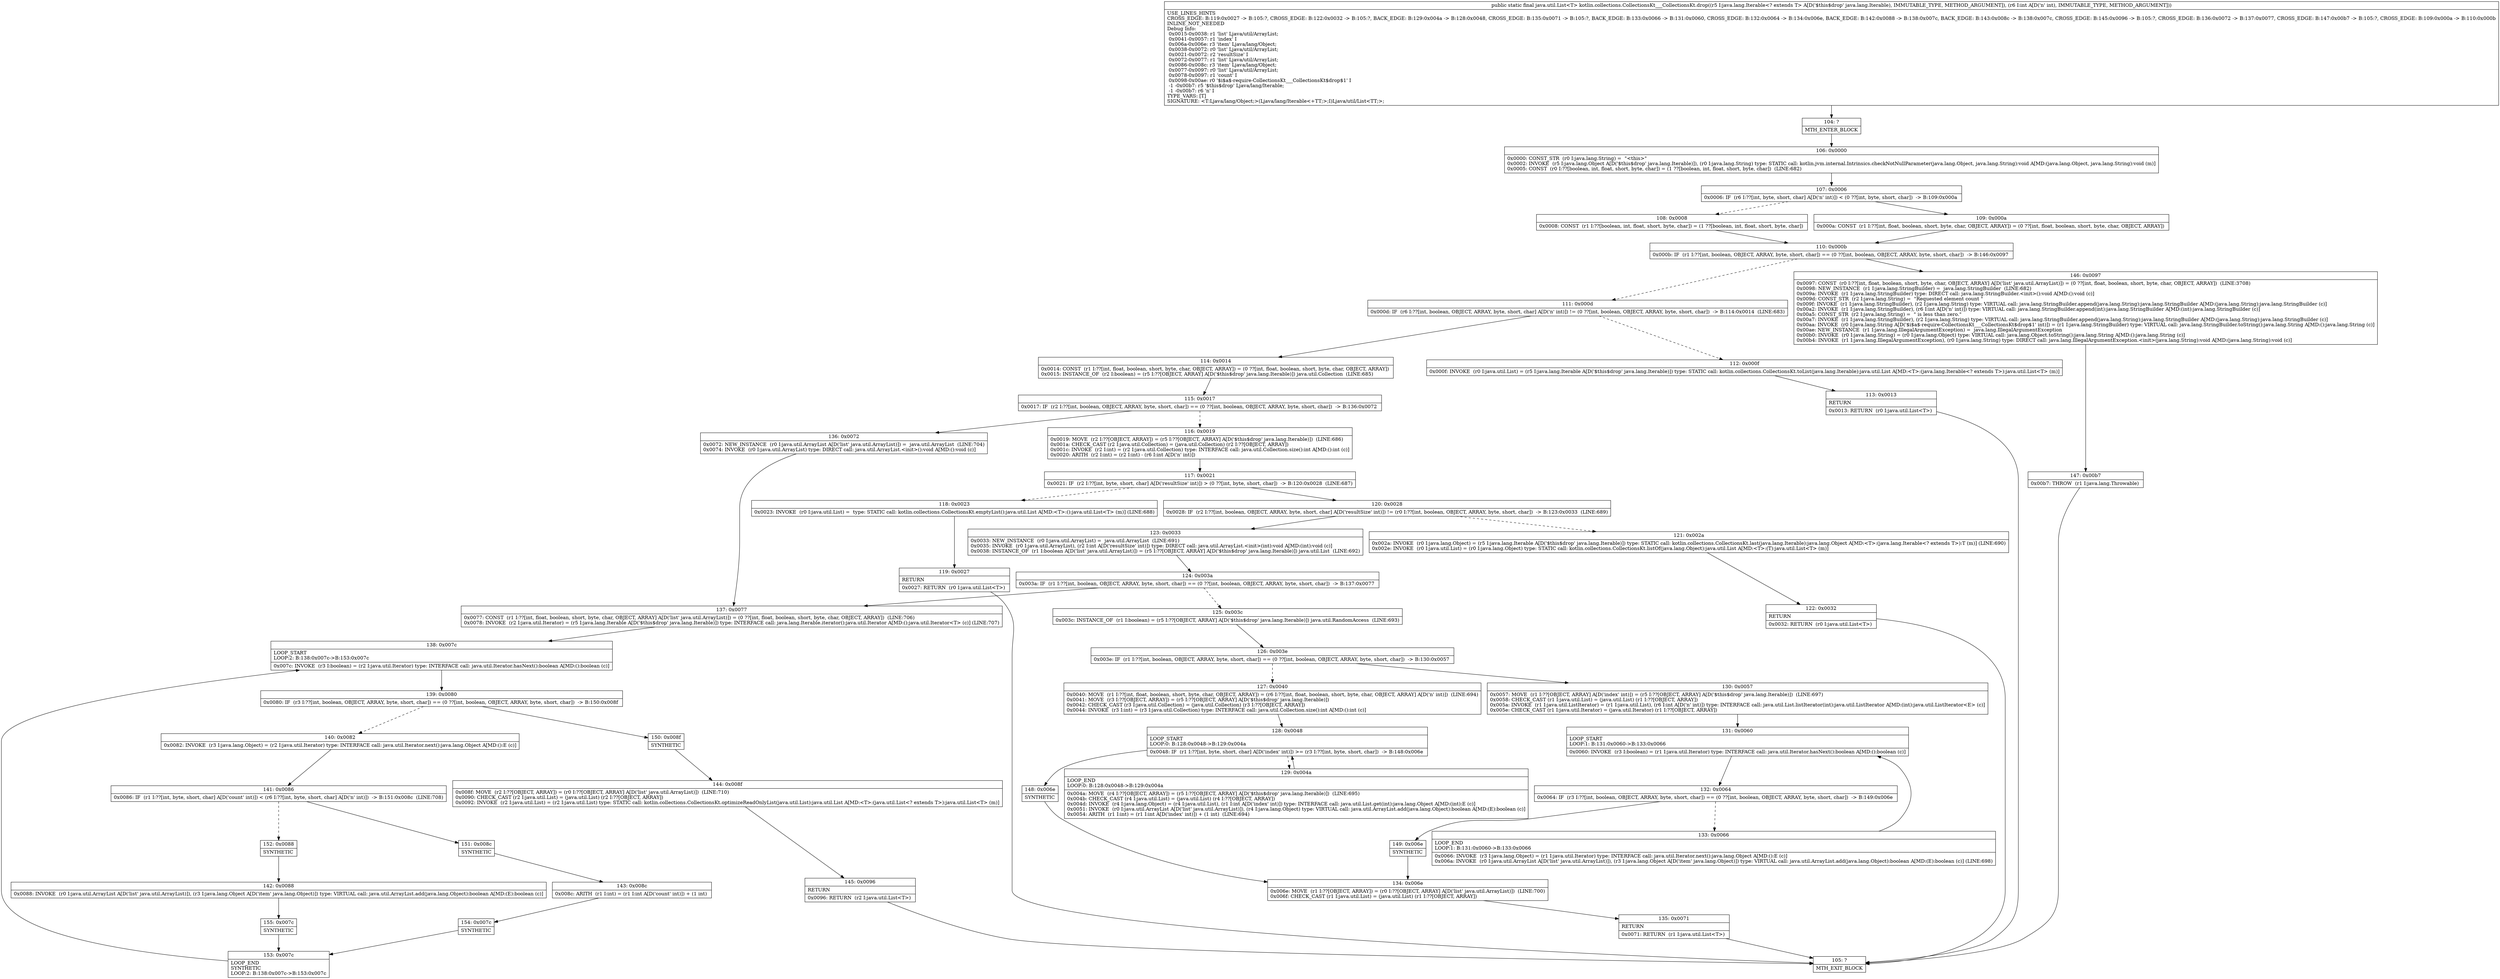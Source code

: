 digraph "CFG forkotlin.collections.CollectionsKt___CollectionsKt.drop(Ljava\/lang\/Iterable;I)Ljava\/util\/List;" {
Node_104 [shape=record,label="{104\:\ ?|MTH_ENTER_BLOCK\l}"];
Node_106 [shape=record,label="{106\:\ 0x0000|0x0000: CONST_STR  (r0 I:java.lang.String) =  \"\<this\>\" \l0x0002: INVOKE  (r5 I:java.lang.Object A[D('$this$drop' java.lang.Iterable)]), (r0 I:java.lang.String) type: STATIC call: kotlin.jvm.internal.Intrinsics.checkNotNullParameter(java.lang.Object, java.lang.String):void A[MD:(java.lang.Object, java.lang.String):void (m)]\l0x0005: CONST  (r0 I:??[boolean, int, float, short, byte, char]) = (1 ??[boolean, int, float, short, byte, char])  (LINE:682)\l}"];
Node_107 [shape=record,label="{107\:\ 0x0006|0x0006: IF  (r6 I:??[int, byte, short, char] A[D('n' int)]) \< (0 ??[int, byte, short, char])  \-\> B:109:0x000a \l}"];
Node_108 [shape=record,label="{108\:\ 0x0008|0x0008: CONST  (r1 I:??[boolean, int, float, short, byte, char]) = (1 ??[boolean, int, float, short, byte, char]) \l}"];
Node_110 [shape=record,label="{110\:\ 0x000b|0x000b: IF  (r1 I:??[int, boolean, OBJECT, ARRAY, byte, short, char]) == (0 ??[int, boolean, OBJECT, ARRAY, byte, short, char])  \-\> B:146:0x0097 \l}"];
Node_111 [shape=record,label="{111\:\ 0x000d|0x000d: IF  (r6 I:??[int, boolean, OBJECT, ARRAY, byte, short, char] A[D('n' int)]) != (0 ??[int, boolean, OBJECT, ARRAY, byte, short, char])  \-\> B:114:0x0014  (LINE:683)\l}"];
Node_112 [shape=record,label="{112\:\ 0x000f|0x000f: INVOKE  (r0 I:java.util.List) = (r5 I:java.lang.Iterable A[D('$this$drop' java.lang.Iterable)]) type: STATIC call: kotlin.collections.CollectionsKt.toList(java.lang.Iterable):java.util.List A[MD:\<T\>:(java.lang.Iterable\<? extends T\>):java.util.List\<T\> (m)]\l}"];
Node_113 [shape=record,label="{113\:\ 0x0013|RETURN\l|0x0013: RETURN  (r0 I:java.util.List\<T\>) \l}"];
Node_105 [shape=record,label="{105\:\ ?|MTH_EXIT_BLOCK\l}"];
Node_114 [shape=record,label="{114\:\ 0x0014|0x0014: CONST  (r1 I:??[int, float, boolean, short, byte, char, OBJECT, ARRAY]) = (0 ??[int, float, boolean, short, byte, char, OBJECT, ARRAY]) \l0x0015: INSTANCE_OF  (r2 I:boolean) = (r5 I:??[OBJECT, ARRAY] A[D('$this$drop' java.lang.Iterable)]) java.util.Collection  (LINE:685)\l}"];
Node_115 [shape=record,label="{115\:\ 0x0017|0x0017: IF  (r2 I:??[int, boolean, OBJECT, ARRAY, byte, short, char]) == (0 ??[int, boolean, OBJECT, ARRAY, byte, short, char])  \-\> B:136:0x0072 \l}"];
Node_116 [shape=record,label="{116\:\ 0x0019|0x0019: MOVE  (r2 I:??[OBJECT, ARRAY]) = (r5 I:??[OBJECT, ARRAY] A[D('$this$drop' java.lang.Iterable)])  (LINE:686)\l0x001a: CHECK_CAST (r2 I:java.util.Collection) = (java.util.Collection) (r2 I:??[OBJECT, ARRAY]) \l0x001c: INVOKE  (r2 I:int) = (r2 I:java.util.Collection) type: INTERFACE call: java.util.Collection.size():int A[MD:():int (c)]\l0x0020: ARITH  (r2 I:int) = (r2 I:int) \- (r6 I:int A[D('n' int)]) \l}"];
Node_117 [shape=record,label="{117\:\ 0x0021|0x0021: IF  (r2 I:??[int, byte, short, char] A[D('resultSize' int)]) \> (0 ??[int, byte, short, char])  \-\> B:120:0x0028  (LINE:687)\l}"];
Node_118 [shape=record,label="{118\:\ 0x0023|0x0023: INVOKE  (r0 I:java.util.List) =  type: STATIC call: kotlin.collections.CollectionsKt.emptyList():java.util.List A[MD:\<T\>:():java.util.List\<T\> (m)] (LINE:688)\l}"];
Node_119 [shape=record,label="{119\:\ 0x0027|RETURN\l|0x0027: RETURN  (r0 I:java.util.List\<T\>) \l}"];
Node_120 [shape=record,label="{120\:\ 0x0028|0x0028: IF  (r2 I:??[int, boolean, OBJECT, ARRAY, byte, short, char] A[D('resultSize' int)]) != (r0 I:??[int, boolean, OBJECT, ARRAY, byte, short, char])  \-\> B:123:0x0033  (LINE:689)\l}"];
Node_121 [shape=record,label="{121\:\ 0x002a|0x002a: INVOKE  (r0 I:java.lang.Object) = (r5 I:java.lang.Iterable A[D('$this$drop' java.lang.Iterable)]) type: STATIC call: kotlin.collections.CollectionsKt.last(java.lang.Iterable):java.lang.Object A[MD:\<T\>:(java.lang.Iterable\<? extends T\>):T (m)] (LINE:690)\l0x002e: INVOKE  (r0 I:java.util.List) = (r0 I:java.lang.Object) type: STATIC call: kotlin.collections.CollectionsKt.listOf(java.lang.Object):java.util.List A[MD:\<T\>:(T):java.util.List\<T\> (m)]\l}"];
Node_122 [shape=record,label="{122\:\ 0x0032|RETURN\l|0x0032: RETURN  (r0 I:java.util.List\<T\>) \l}"];
Node_123 [shape=record,label="{123\:\ 0x0033|0x0033: NEW_INSTANCE  (r0 I:java.util.ArrayList) =  java.util.ArrayList  (LINE:691)\l0x0035: INVOKE  (r0 I:java.util.ArrayList), (r2 I:int A[D('resultSize' int)]) type: DIRECT call: java.util.ArrayList.\<init\>(int):void A[MD:(int):void (c)]\l0x0038: INSTANCE_OF  (r1 I:boolean A[D('list' java.util.ArrayList)]) = (r5 I:??[OBJECT, ARRAY] A[D('$this$drop' java.lang.Iterable)]) java.util.List  (LINE:692)\l}"];
Node_124 [shape=record,label="{124\:\ 0x003a|0x003a: IF  (r1 I:??[int, boolean, OBJECT, ARRAY, byte, short, char]) == (0 ??[int, boolean, OBJECT, ARRAY, byte, short, char])  \-\> B:137:0x0077 \l}"];
Node_125 [shape=record,label="{125\:\ 0x003c|0x003c: INSTANCE_OF  (r1 I:boolean) = (r5 I:??[OBJECT, ARRAY] A[D('$this$drop' java.lang.Iterable)]) java.util.RandomAccess  (LINE:693)\l}"];
Node_126 [shape=record,label="{126\:\ 0x003e|0x003e: IF  (r1 I:??[int, boolean, OBJECT, ARRAY, byte, short, char]) == (0 ??[int, boolean, OBJECT, ARRAY, byte, short, char])  \-\> B:130:0x0057 \l}"];
Node_127 [shape=record,label="{127\:\ 0x0040|0x0040: MOVE  (r1 I:??[int, float, boolean, short, byte, char, OBJECT, ARRAY]) = (r6 I:??[int, float, boolean, short, byte, char, OBJECT, ARRAY] A[D('n' int)])  (LINE:694)\l0x0041: MOVE  (r3 I:??[OBJECT, ARRAY]) = (r5 I:??[OBJECT, ARRAY] A[D('$this$drop' java.lang.Iterable)]) \l0x0042: CHECK_CAST (r3 I:java.util.Collection) = (java.util.Collection) (r3 I:??[OBJECT, ARRAY]) \l0x0044: INVOKE  (r3 I:int) = (r3 I:java.util.Collection) type: INTERFACE call: java.util.Collection.size():int A[MD:():int (c)]\l}"];
Node_128 [shape=record,label="{128\:\ 0x0048|LOOP_START\lLOOP:0: B:128:0x0048\-\>B:129:0x004a\l|0x0048: IF  (r1 I:??[int, byte, short, char] A[D('index' int)]) \>= (r3 I:??[int, byte, short, char])  \-\> B:148:0x006e \l}"];
Node_129 [shape=record,label="{129\:\ 0x004a|LOOP_END\lLOOP:0: B:128:0x0048\-\>B:129:0x004a\l|0x004a: MOVE  (r4 I:??[OBJECT, ARRAY]) = (r5 I:??[OBJECT, ARRAY] A[D('$this$drop' java.lang.Iterable)])  (LINE:695)\l0x004b: CHECK_CAST (r4 I:java.util.List) = (java.util.List) (r4 I:??[OBJECT, ARRAY]) \l0x004d: INVOKE  (r4 I:java.lang.Object) = (r4 I:java.util.List), (r1 I:int A[D('index' int)]) type: INTERFACE call: java.util.List.get(int):java.lang.Object A[MD:(int):E (c)]\l0x0051: INVOKE  (r0 I:java.util.ArrayList A[D('list' java.util.ArrayList)]), (r4 I:java.lang.Object) type: VIRTUAL call: java.util.ArrayList.add(java.lang.Object):boolean A[MD:(E):boolean (c)]\l0x0054: ARITH  (r1 I:int) = (r1 I:int A[D('index' int)]) + (1 int)  (LINE:694)\l}"];
Node_148 [shape=record,label="{148\:\ 0x006e|SYNTHETIC\l}"];
Node_134 [shape=record,label="{134\:\ 0x006e|0x006e: MOVE  (r1 I:??[OBJECT, ARRAY]) = (r0 I:??[OBJECT, ARRAY] A[D('list' java.util.ArrayList)])  (LINE:700)\l0x006f: CHECK_CAST (r1 I:java.util.List) = (java.util.List) (r1 I:??[OBJECT, ARRAY]) \l}"];
Node_135 [shape=record,label="{135\:\ 0x0071|RETURN\l|0x0071: RETURN  (r1 I:java.util.List\<T\>) \l}"];
Node_130 [shape=record,label="{130\:\ 0x0057|0x0057: MOVE  (r1 I:??[OBJECT, ARRAY] A[D('index' int)]) = (r5 I:??[OBJECT, ARRAY] A[D('$this$drop' java.lang.Iterable)])  (LINE:697)\l0x0058: CHECK_CAST (r1 I:java.util.List) = (java.util.List) (r1 I:??[OBJECT, ARRAY]) \l0x005a: INVOKE  (r1 I:java.util.ListIterator) = (r1 I:java.util.List), (r6 I:int A[D('n' int)]) type: INTERFACE call: java.util.List.listIterator(int):java.util.ListIterator A[MD:(int):java.util.ListIterator\<E\> (c)]\l0x005e: CHECK_CAST (r1 I:java.util.Iterator) = (java.util.Iterator) (r1 I:??[OBJECT, ARRAY]) \l}"];
Node_131 [shape=record,label="{131\:\ 0x0060|LOOP_START\lLOOP:1: B:131:0x0060\-\>B:133:0x0066\l|0x0060: INVOKE  (r3 I:boolean) = (r1 I:java.util.Iterator) type: INTERFACE call: java.util.Iterator.hasNext():boolean A[MD:():boolean (c)]\l}"];
Node_132 [shape=record,label="{132\:\ 0x0064|0x0064: IF  (r3 I:??[int, boolean, OBJECT, ARRAY, byte, short, char]) == (0 ??[int, boolean, OBJECT, ARRAY, byte, short, char])  \-\> B:149:0x006e \l}"];
Node_133 [shape=record,label="{133\:\ 0x0066|LOOP_END\lLOOP:1: B:131:0x0060\-\>B:133:0x0066\l|0x0066: INVOKE  (r3 I:java.lang.Object) = (r1 I:java.util.Iterator) type: INTERFACE call: java.util.Iterator.next():java.lang.Object A[MD:():E (c)]\l0x006a: INVOKE  (r0 I:java.util.ArrayList A[D('list' java.util.ArrayList)]), (r3 I:java.lang.Object A[D('item' java.lang.Object)]) type: VIRTUAL call: java.util.ArrayList.add(java.lang.Object):boolean A[MD:(E):boolean (c)] (LINE:698)\l}"];
Node_149 [shape=record,label="{149\:\ 0x006e|SYNTHETIC\l}"];
Node_137 [shape=record,label="{137\:\ 0x0077|0x0077: CONST  (r1 I:??[int, float, boolean, short, byte, char, OBJECT, ARRAY] A[D('list' java.util.ArrayList)]) = (0 ??[int, float, boolean, short, byte, char, OBJECT, ARRAY])  (LINE:706)\l0x0078: INVOKE  (r2 I:java.util.Iterator) = (r5 I:java.lang.Iterable A[D('$this$drop' java.lang.Iterable)]) type: INTERFACE call: java.lang.Iterable.iterator():java.util.Iterator A[MD:():java.util.Iterator\<T\> (c)] (LINE:707)\l}"];
Node_138 [shape=record,label="{138\:\ 0x007c|LOOP_START\lLOOP:2: B:138:0x007c\-\>B:153:0x007c\l|0x007c: INVOKE  (r3 I:boolean) = (r2 I:java.util.Iterator) type: INTERFACE call: java.util.Iterator.hasNext():boolean A[MD:():boolean (c)]\l}"];
Node_139 [shape=record,label="{139\:\ 0x0080|0x0080: IF  (r3 I:??[int, boolean, OBJECT, ARRAY, byte, short, char]) == (0 ??[int, boolean, OBJECT, ARRAY, byte, short, char])  \-\> B:150:0x008f \l}"];
Node_140 [shape=record,label="{140\:\ 0x0082|0x0082: INVOKE  (r3 I:java.lang.Object) = (r2 I:java.util.Iterator) type: INTERFACE call: java.util.Iterator.next():java.lang.Object A[MD:():E (c)]\l}"];
Node_141 [shape=record,label="{141\:\ 0x0086|0x0086: IF  (r1 I:??[int, byte, short, char] A[D('count' int)]) \< (r6 I:??[int, byte, short, char] A[D('n' int)])  \-\> B:151:0x008c  (LINE:708)\l}"];
Node_151 [shape=record,label="{151\:\ 0x008c|SYNTHETIC\l}"];
Node_143 [shape=record,label="{143\:\ 0x008c|0x008c: ARITH  (r1 I:int) = (r1 I:int A[D('count' int)]) + (1 int) \l}"];
Node_154 [shape=record,label="{154\:\ 0x007c|SYNTHETIC\l}"];
Node_153 [shape=record,label="{153\:\ 0x007c|LOOP_END\lSYNTHETIC\lLOOP:2: B:138:0x007c\-\>B:153:0x007c\l}"];
Node_152 [shape=record,label="{152\:\ 0x0088|SYNTHETIC\l}"];
Node_142 [shape=record,label="{142\:\ 0x0088|0x0088: INVOKE  (r0 I:java.util.ArrayList A[D('list' java.util.ArrayList)]), (r3 I:java.lang.Object A[D('item' java.lang.Object)]) type: VIRTUAL call: java.util.ArrayList.add(java.lang.Object):boolean A[MD:(E):boolean (c)]\l}"];
Node_155 [shape=record,label="{155\:\ 0x007c|SYNTHETIC\l}"];
Node_150 [shape=record,label="{150\:\ 0x008f|SYNTHETIC\l}"];
Node_144 [shape=record,label="{144\:\ 0x008f|0x008f: MOVE  (r2 I:??[OBJECT, ARRAY]) = (r0 I:??[OBJECT, ARRAY] A[D('list' java.util.ArrayList)])  (LINE:710)\l0x0090: CHECK_CAST (r2 I:java.util.List) = (java.util.List) (r2 I:??[OBJECT, ARRAY]) \l0x0092: INVOKE  (r2 I:java.util.List) = (r2 I:java.util.List) type: STATIC call: kotlin.collections.CollectionsKt.optimizeReadOnlyList(java.util.List):java.util.List A[MD:\<T\>:(java.util.List\<? extends T\>):java.util.List\<T\> (m)]\l}"];
Node_145 [shape=record,label="{145\:\ 0x0096|RETURN\l|0x0096: RETURN  (r2 I:java.util.List\<T\>) \l}"];
Node_136 [shape=record,label="{136\:\ 0x0072|0x0072: NEW_INSTANCE  (r0 I:java.util.ArrayList A[D('list' java.util.ArrayList)]) =  java.util.ArrayList  (LINE:704)\l0x0074: INVOKE  (r0 I:java.util.ArrayList) type: DIRECT call: java.util.ArrayList.\<init\>():void A[MD:():void (c)]\l}"];
Node_146 [shape=record,label="{146\:\ 0x0097|0x0097: CONST  (r0 I:??[int, float, boolean, short, byte, char, OBJECT, ARRAY] A[D('list' java.util.ArrayList)]) = (0 ??[int, float, boolean, short, byte, char, OBJECT, ARRAY])  (LINE:3708)\l0x0098: NEW_INSTANCE  (r1 I:java.lang.StringBuilder) =  java.lang.StringBuilder  (LINE:682)\l0x009a: INVOKE  (r1 I:java.lang.StringBuilder) type: DIRECT call: java.lang.StringBuilder.\<init\>():void A[MD:():void (c)]\l0x009d: CONST_STR  (r2 I:java.lang.String) =  \"Requested element count \" \l0x009f: INVOKE  (r1 I:java.lang.StringBuilder), (r2 I:java.lang.String) type: VIRTUAL call: java.lang.StringBuilder.append(java.lang.String):java.lang.StringBuilder A[MD:(java.lang.String):java.lang.StringBuilder (c)]\l0x00a2: INVOKE  (r1 I:java.lang.StringBuilder), (r6 I:int A[D('n' int)]) type: VIRTUAL call: java.lang.StringBuilder.append(int):java.lang.StringBuilder A[MD:(int):java.lang.StringBuilder (c)]\l0x00a5: CONST_STR  (r2 I:java.lang.String) =  \" is less than zero.\" \l0x00a7: INVOKE  (r1 I:java.lang.StringBuilder), (r2 I:java.lang.String) type: VIRTUAL call: java.lang.StringBuilder.append(java.lang.String):java.lang.StringBuilder A[MD:(java.lang.String):java.lang.StringBuilder (c)]\l0x00aa: INVOKE  (r0 I:java.lang.String A[D('$i$a$\-require\-CollectionsKt___CollectionsKt$drop$1' int)]) = (r1 I:java.lang.StringBuilder) type: VIRTUAL call: java.lang.StringBuilder.toString():java.lang.String A[MD:():java.lang.String (c)]\l0x00ae: NEW_INSTANCE  (r1 I:java.lang.IllegalArgumentException) =  java.lang.IllegalArgumentException \l0x00b0: INVOKE  (r0 I:java.lang.String) = (r0 I:java.lang.Object) type: VIRTUAL call: java.lang.Object.toString():java.lang.String A[MD:():java.lang.String (c)]\l0x00b4: INVOKE  (r1 I:java.lang.IllegalArgumentException), (r0 I:java.lang.String) type: DIRECT call: java.lang.IllegalArgumentException.\<init\>(java.lang.String):void A[MD:(java.lang.String):void (c)]\l}"];
Node_147 [shape=record,label="{147\:\ 0x00b7|0x00b7: THROW  (r1 I:java.lang.Throwable) \l}"];
Node_109 [shape=record,label="{109\:\ 0x000a|0x000a: CONST  (r1 I:??[int, float, boolean, short, byte, char, OBJECT, ARRAY]) = (0 ??[int, float, boolean, short, byte, char, OBJECT, ARRAY]) \l}"];
MethodNode[shape=record,label="{public static final java.util.List\<T\> kotlin.collections.CollectionsKt___CollectionsKt.drop((r5 I:java.lang.Iterable\<? extends T\> A[D('$this$drop' java.lang.Iterable), IMMUTABLE_TYPE, METHOD_ARGUMENT]), (r6 I:int A[D('n' int), IMMUTABLE_TYPE, METHOD_ARGUMENT]))  | USE_LINES_HINTS\lCROSS_EDGE: B:119:0x0027 \-\> B:105:?, CROSS_EDGE: B:122:0x0032 \-\> B:105:?, BACK_EDGE: B:129:0x004a \-\> B:128:0x0048, CROSS_EDGE: B:135:0x0071 \-\> B:105:?, BACK_EDGE: B:133:0x0066 \-\> B:131:0x0060, CROSS_EDGE: B:132:0x0064 \-\> B:134:0x006e, BACK_EDGE: B:142:0x0088 \-\> B:138:0x007c, BACK_EDGE: B:143:0x008c \-\> B:138:0x007c, CROSS_EDGE: B:145:0x0096 \-\> B:105:?, CROSS_EDGE: B:136:0x0072 \-\> B:137:0x0077, CROSS_EDGE: B:147:0x00b7 \-\> B:105:?, CROSS_EDGE: B:109:0x000a \-\> B:110:0x000b\lINLINE_NOT_NEEDED\lDebug Info:\l  0x0015\-0x0038: r1 'list' Ljava\/util\/ArrayList;\l  0x0041\-0x0057: r1 'index' I\l  0x006a\-0x006e: r3 'item' Ljava\/lang\/Object;\l  0x0038\-0x0072: r0 'list' Ljava\/util\/ArrayList;\l  0x0021\-0x0072: r2 'resultSize' I\l  0x0072\-0x0077: r1 'list' Ljava\/util\/ArrayList;\l  0x0086\-0x008c: r3 'item' Ljava\/lang\/Object;\l  0x0077\-0x0097: r0 'list' Ljava\/util\/ArrayList;\l  0x0078\-0x0097: r1 'count' I\l  0x0098\-0x00ae: r0 '$i$a$\-require\-CollectionsKt___CollectionsKt$drop$1' I\l  \-1 \-0x00b7: r5 '$this$drop' Ljava\/lang\/Iterable;\l  \-1 \-0x00b7: r6 'n' I\lTYPE_VARS: [T]\lSIGNATURE: \<T:Ljava\/lang\/Object;\>(Ljava\/lang\/Iterable\<+TT;\>;I)Ljava\/util\/List\<TT;\>;\l}"];
MethodNode -> Node_104;Node_104 -> Node_106;
Node_106 -> Node_107;
Node_107 -> Node_108[style=dashed];
Node_107 -> Node_109;
Node_108 -> Node_110;
Node_110 -> Node_111[style=dashed];
Node_110 -> Node_146;
Node_111 -> Node_112[style=dashed];
Node_111 -> Node_114;
Node_112 -> Node_113;
Node_113 -> Node_105;
Node_114 -> Node_115;
Node_115 -> Node_116[style=dashed];
Node_115 -> Node_136;
Node_116 -> Node_117;
Node_117 -> Node_118[style=dashed];
Node_117 -> Node_120;
Node_118 -> Node_119;
Node_119 -> Node_105;
Node_120 -> Node_121[style=dashed];
Node_120 -> Node_123;
Node_121 -> Node_122;
Node_122 -> Node_105;
Node_123 -> Node_124;
Node_124 -> Node_125[style=dashed];
Node_124 -> Node_137;
Node_125 -> Node_126;
Node_126 -> Node_127[style=dashed];
Node_126 -> Node_130;
Node_127 -> Node_128;
Node_128 -> Node_129[style=dashed];
Node_128 -> Node_148;
Node_129 -> Node_128;
Node_148 -> Node_134;
Node_134 -> Node_135;
Node_135 -> Node_105;
Node_130 -> Node_131;
Node_131 -> Node_132;
Node_132 -> Node_133[style=dashed];
Node_132 -> Node_149;
Node_133 -> Node_131;
Node_149 -> Node_134;
Node_137 -> Node_138;
Node_138 -> Node_139;
Node_139 -> Node_140[style=dashed];
Node_139 -> Node_150;
Node_140 -> Node_141;
Node_141 -> Node_151;
Node_141 -> Node_152[style=dashed];
Node_151 -> Node_143;
Node_143 -> Node_154;
Node_154 -> Node_153;
Node_153 -> Node_138;
Node_152 -> Node_142;
Node_142 -> Node_155;
Node_155 -> Node_153;
Node_150 -> Node_144;
Node_144 -> Node_145;
Node_145 -> Node_105;
Node_136 -> Node_137;
Node_146 -> Node_147;
Node_147 -> Node_105;
Node_109 -> Node_110;
}

